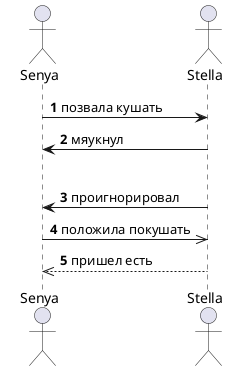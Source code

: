 @startuml
'https://plantuml.com/sequence-diagram

autonumber
actor Senya
actor Stella
Senya->Stella: позвала кушать
Senya<-Stella: мяукнул
alt
Senya<-Stella: проигнорировал

Senya->>Stella: положила покушать
Senya<<--Stella: пришел есть

@enduml

// закрашенные стрелки  синхронное
//  простые стрелки  асинхронное
